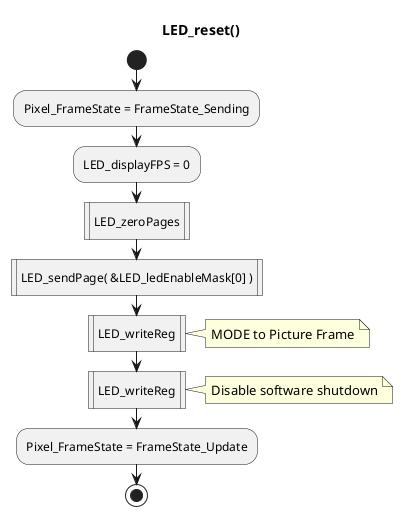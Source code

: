 '
' LED_reset.uml
'

@startuml
title LED_reset()
start
:Pixel_FrameState = FrameState_Sending;
:LED_displayFPS = 0;
:LED_zeroPages|
:LED_sendPage( &LED_ledEnableMask[0] )|
:LED_writeReg|
note right
MODE to Picture Frame
end note
:LED_writeReg|
note right
Disable software shutdown
end note
:Pixel_FrameState = FrameState_Update;
stop
@enduml
